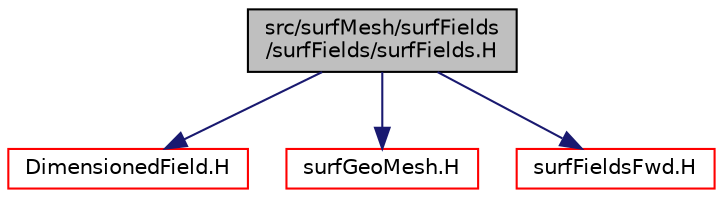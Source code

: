 digraph "src/surfMesh/surfFields/surfFields/surfFields.H"
{
  bgcolor="transparent";
  edge [fontname="Helvetica",fontsize="10",labelfontname="Helvetica",labelfontsize="10"];
  node [fontname="Helvetica",fontsize="10",shape=record];
  Node1 [label="src/surfMesh/surfFields\l/surfFields/surfFields.H",height=0.2,width=0.4,color="black", fillcolor="grey75", style="filled", fontcolor="black"];
  Node1 -> Node2 [color="midnightblue",fontsize="10",style="solid",fontname="Helvetica"];
  Node2 [label="DimensionedField.H",height=0.2,width=0.4,color="red",URL="$a08070.html"];
  Node1 -> Node3 [color="midnightblue",fontsize="10",style="solid",fontname="Helvetica"];
  Node3 [label="surfGeoMesh.H",height=0.2,width=0.4,color="red",URL="$a10093.html"];
  Node1 -> Node4 [color="midnightblue",fontsize="10",style="solid",fontname="Helvetica"];
  Node4 [label="surfFieldsFwd.H",height=0.2,width=0.4,color="red",URL="$a10092.html"];
}
